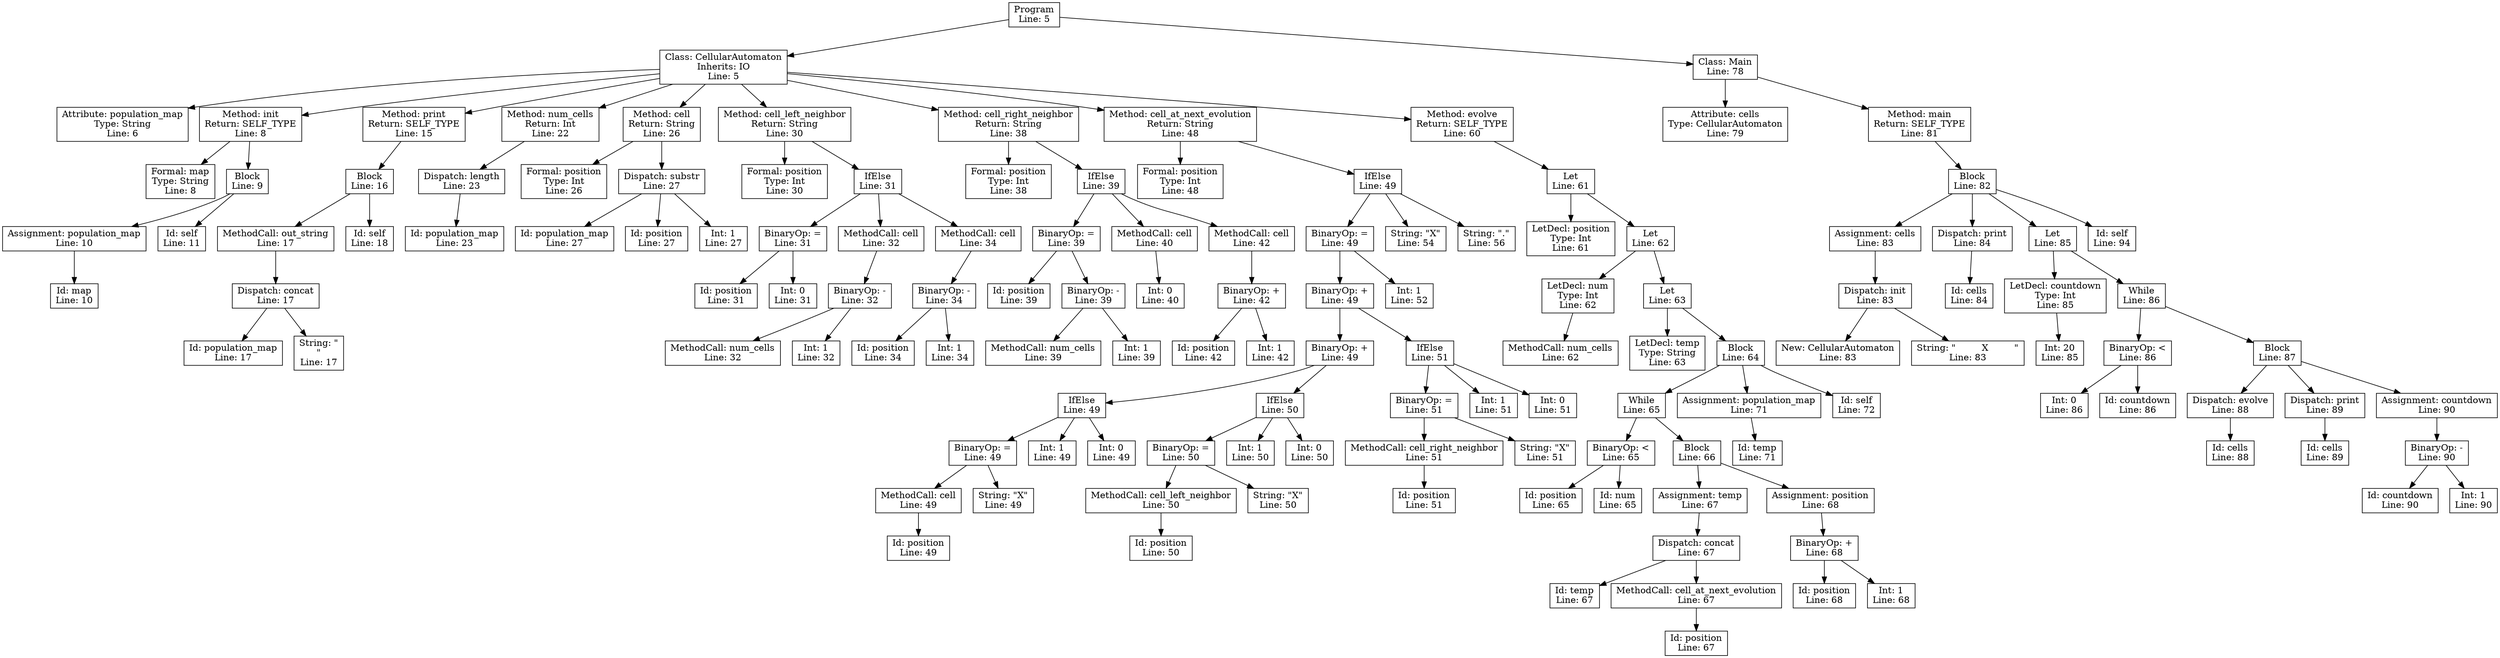 digraph AST {
    node [shape=box];
    0 [label="Program\nLine: 5"];
    1 [label="Class: CellularAutomaton\nInherits: IO\nLine: 5"];
    2 [label="Attribute: population_map\nType: String\nLine: 6"];
    1 -> 2;
    3 [label="Method: init\nReturn: SELF_TYPE\nLine: 8"];
    4 [label="Formal: map\nType: String\nLine: 8"];
    3 -> 4;
    5 [label="Block\nLine: 9"];
    6 [label="Assignment: population_map\nLine: 10"];
    7 [label="Id: map\nLine: 10"];
    6 -> 7;
    5 -> 6;
    8 [label="Id: self\nLine: 11"];
    5 -> 8;
    3 -> 5;
    1 -> 3;
    9 [label="Method: print\nReturn: SELF_TYPE\nLine: 15"];
    10 [label="Block\nLine: 16"];
    11 [label="MethodCall: out_string\nLine: 17"];
    12 [label="Dispatch: concat\nLine: 17"];
    13 [label="Id: population_map\nLine: 17"];
    12 -> 13;
    14 [label="String: \"\n\"\nLine: 17"];
    12 -> 14;
    11 -> 12;
    10 -> 11;
    15 [label="Id: self\nLine: 18"];
    10 -> 15;
    9 -> 10;
    1 -> 9;
    16 [label="Method: num_cells\nReturn: Int\nLine: 22"];
    17 [label="Dispatch: length\nLine: 23"];
    18 [label="Id: population_map\nLine: 23"];
    17 -> 18;
    16 -> 17;
    1 -> 16;
    19 [label="Method: cell\nReturn: String\nLine: 26"];
    20 [label="Formal: position\nType: Int\nLine: 26"];
    19 -> 20;
    21 [label="Dispatch: substr\nLine: 27"];
    22 [label="Id: population_map\nLine: 27"];
    21 -> 22;
    23 [label="Id: position\nLine: 27"];
    21 -> 23;
    24 [label="Int: 1\nLine: 27"];
    21 -> 24;
    19 -> 21;
    1 -> 19;
    25 [label="Method: cell_left_neighbor\nReturn: String\nLine: 30"];
    26 [label="Formal: position\nType: Int\nLine: 30"];
    25 -> 26;
    27 [label="IfElse\nLine: 31"];
    28 [label="BinaryOp: =\nLine: 31"];
    29 [label="Id: position\nLine: 31"];
    30 [label="Int: 0\nLine: 31"];
    28 -> 29;
    28 -> 30;
    31 [label="MethodCall: cell\nLine: 32"];
    32 [label="BinaryOp: -\nLine: 32"];
    33 [label="MethodCall: num_cells\nLine: 32"];
    34 [label="Int: 1\nLine: 32"];
    32 -> 33;
    32 -> 34;
    31 -> 32;
    35 [label="MethodCall: cell\nLine: 34"];
    36 [label="BinaryOp: -\nLine: 34"];
    37 [label="Id: position\nLine: 34"];
    38 [label="Int: 1\nLine: 34"];
    36 -> 37;
    36 -> 38;
    35 -> 36;
    27 -> 28;
    27 -> 31;
    27 -> 35;
    25 -> 27;
    1 -> 25;
    39 [label="Method: cell_right_neighbor\nReturn: String\nLine: 38"];
    40 [label="Formal: position\nType: Int\nLine: 38"];
    39 -> 40;
    41 [label="IfElse\nLine: 39"];
    42 [label="BinaryOp: =\nLine: 39"];
    43 [label="Id: position\nLine: 39"];
    44 [label="BinaryOp: -\nLine: 39"];
    45 [label="MethodCall: num_cells\nLine: 39"];
    46 [label="Int: 1\nLine: 39"];
    44 -> 45;
    44 -> 46;
    42 -> 43;
    42 -> 44;
    47 [label="MethodCall: cell\nLine: 40"];
    48 [label="Int: 0\nLine: 40"];
    47 -> 48;
    49 [label="MethodCall: cell\nLine: 42"];
    50 [label="BinaryOp: +\nLine: 42"];
    51 [label="Id: position\nLine: 42"];
    52 [label="Int: 1\nLine: 42"];
    50 -> 51;
    50 -> 52;
    49 -> 50;
    41 -> 42;
    41 -> 47;
    41 -> 49;
    39 -> 41;
    1 -> 39;
    53 [label="Method: cell_at_next_evolution\nReturn: String\nLine: 48"];
    54 [label="Formal: position\nType: Int\nLine: 48"];
    53 -> 54;
    55 [label="IfElse\nLine: 49"];
    56 [label="BinaryOp: =\nLine: 49"];
    57 [label="BinaryOp: +\nLine: 49"];
    58 [label="BinaryOp: +\nLine: 49"];
    59 [label="IfElse\nLine: 49"];
    60 [label="BinaryOp: =\nLine: 49"];
    61 [label="MethodCall: cell\nLine: 49"];
    62 [label="Id: position\nLine: 49"];
    61 -> 62;
    63 [label="String: \"X\"\nLine: 49"];
    60 -> 61;
    60 -> 63;
    64 [label="Int: 1\nLine: 49"];
    65 [label="Int: 0\nLine: 49"];
    59 -> 60;
    59 -> 64;
    59 -> 65;
    66 [label="IfElse\nLine: 50"];
    67 [label="BinaryOp: =\nLine: 50"];
    68 [label="MethodCall: cell_left_neighbor\nLine: 50"];
    69 [label="Id: position\nLine: 50"];
    68 -> 69;
    70 [label="String: \"X\"\nLine: 50"];
    67 -> 68;
    67 -> 70;
    71 [label="Int: 1\nLine: 50"];
    72 [label="Int: 0\nLine: 50"];
    66 -> 67;
    66 -> 71;
    66 -> 72;
    58 -> 59;
    58 -> 66;
    73 [label="IfElse\nLine: 51"];
    74 [label="BinaryOp: =\nLine: 51"];
    75 [label="MethodCall: cell_right_neighbor\nLine: 51"];
    76 [label="Id: position\nLine: 51"];
    75 -> 76;
    77 [label="String: \"X\"\nLine: 51"];
    74 -> 75;
    74 -> 77;
    78 [label="Int: 1\nLine: 51"];
    79 [label="Int: 0\nLine: 51"];
    73 -> 74;
    73 -> 78;
    73 -> 79;
    57 -> 58;
    57 -> 73;
    80 [label="Int: 1\nLine: 52"];
    56 -> 57;
    56 -> 80;
    81 [label="String: \"X\"\nLine: 54"];
    82 [label="String: \".\"\nLine: 56"];
    55 -> 56;
    55 -> 81;
    55 -> 82;
    53 -> 55;
    1 -> 53;
    83 [label="Method: evolve\nReturn: SELF_TYPE\nLine: 60"];
    84 [label="Let\nLine: 61"];
    85 [label="LetDecl: position\nType: Int\nLine: 61"];
    84 -> 85;
    86 [label="Let\nLine: 62"];
    87 [label="LetDecl: num\nType: Int\nLine: 62"];
    88 [label="MethodCall: num_cells\nLine: 62"];
    87 -> 88;
    86 -> 87;
    89 [label="Let\nLine: 63"];
    90 [label="LetDecl: temp\nType: String\nLine: 63"];
    89 -> 90;
    91 [label="Block\nLine: 64"];
    92 [label="While\nLine: 65"];
    93 [label="BinaryOp: <\nLine: 65"];
    94 [label="Id: position\nLine: 65"];
    95 [label="Id: num\nLine: 65"];
    93 -> 94;
    93 -> 95;
    96 [label="Block\nLine: 66"];
    97 [label="Assignment: temp\nLine: 67"];
    98 [label="Dispatch: concat\nLine: 67"];
    99 [label="Id: temp\nLine: 67"];
    98 -> 99;
    100 [label="MethodCall: cell_at_next_evolution\nLine: 67"];
    101 [label="Id: position\nLine: 67"];
    100 -> 101;
    98 -> 100;
    97 -> 98;
    96 -> 97;
    102 [label="Assignment: position\nLine: 68"];
    103 [label="BinaryOp: +\nLine: 68"];
    104 [label="Id: position\nLine: 68"];
    105 [label="Int: 1\nLine: 68"];
    103 -> 104;
    103 -> 105;
    102 -> 103;
    96 -> 102;
    92 -> 93;
    92 -> 96;
    91 -> 92;
    106 [label="Assignment: population_map\nLine: 71"];
    107 [label="Id: temp\nLine: 71"];
    106 -> 107;
    91 -> 106;
    108 [label="Id: self\nLine: 72"];
    91 -> 108;
    89 -> 91;
    86 -> 89;
    84 -> 86;
    83 -> 84;
    1 -> 83;
    0 -> 1;
    109 [label="Class: Main\nLine: 78"];
    110 [label="Attribute: cells\nType: CellularAutomaton\nLine: 79"];
    109 -> 110;
    111 [label="Method: main\nReturn: SELF_TYPE\nLine: 81"];
    112 [label="Block\nLine: 82"];
    113 [label="Assignment: cells\nLine: 83"];
    114 [label="Dispatch: init\nLine: 83"];
    115 [label="New: CellularAutomaton\nLine: 83"];
    114 -> 115;
    116 [label="String: \"         X         \"\nLine: 83"];
    114 -> 116;
    113 -> 114;
    112 -> 113;
    117 [label="Dispatch: print\nLine: 84"];
    118 [label="Id: cells\nLine: 84"];
    117 -> 118;
    112 -> 117;
    119 [label="Let\nLine: 85"];
    120 [label="LetDecl: countdown\nType: Int\nLine: 85"];
    121 [label="Int: 20\nLine: 85"];
    120 -> 121;
    119 -> 120;
    122 [label="While\nLine: 86"];
    123 [label="BinaryOp: <\nLine: 86"];
    124 [label="Int: 0\nLine: 86"];
    125 [label="Id: countdown\nLine: 86"];
    123 -> 124;
    123 -> 125;
    126 [label="Block\nLine: 87"];
    127 [label="Dispatch: evolve\nLine: 88"];
    128 [label="Id: cells\nLine: 88"];
    127 -> 128;
    126 -> 127;
    129 [label="Dispatch: print\nLine: 89"];
    130 [label="Id: cells\nLine: 89"];
    129 -> 130;
    126 -> 129;
    131 [label="Assignment: countdown\nLine: 90"];
    132 [label="BinaryOp: -\nLine: 90"];
    133 [label="Id: countdown\nLine: 90"];
    134 [label="Int: 1\nLine: 90"];
    132 -> 133;
    132 -> 134;
    131 -> 132;
    126 -> 131;
    122 -> 123;
    122 -> 126;
    119 -> 122;
    112 -> 119;
    135 [label="Id: self\nLine: 94"];
    112 -> 135;
    111 -> 112;
    109 -> 111;
    0 -> 109;
}


